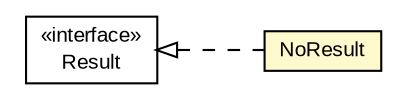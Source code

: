 #!/usr/local/bin/dot
#
# Class diagram 
# Generated by UMLGraph version R5_6-24-gf6e263 (http://www.umlgraph.org/)
#

digraph G {
	edge [fontname="arial",fontsize=10,labelfontname="arial",labelfontsize=10];
	node [fontname="arial",fontsize=10,shape=plaintext];
	nodesep=0.25;
	ranksep=0.5;
	rankdir=LR;
	// com.gwtplatform.dispatch.shared.Result
	c364994 [label=<<table title="com.gwtplatform.dispatch.shared.Result" border="0" cellborder="1" cellspacing="0" cellpadding="2" port="p" href="./Result.html">
		<tr><td><table border="0" cellspacing="0" cellpadding="1">
<tr><td align="center" balign="center"> &#171;interface&#187; </td></tr>
<tr><td align="center" balign="center"> Result </td></tr>
		</table></td></tr>
		</table>>, URL="./Result.html", fontname="arial", fontcolor="black", fontsize=10.0];
	// com.gwtplatform.dispatch.shared.NoResult
	c364995 [label=<<table title="com.gwtplatform.dispatch.shared.NoResult" border="0" cellborder="1" cellspacing="0" cellpadding="2" port="p" bgcolor="lemonChiffon" href="./NoResult.html">
		<tr><td><table border="0" cellspacing="0" cellpadding="1">
<tr><td align="center" balign="center"> NoResult </td></tr>
		</table></td></tr>
		</table>>, URL="./NoResult.html", fontname="arial", fontcolor="black", fontsize=10.0];
	//com.gwtplatform.dispatch.shared.NoResult implements com.gwtplatform.dispatch.shared.Result
	c364994:p -> c364995:p [dir=back,arrowtail=empty,style=dashed];
}

